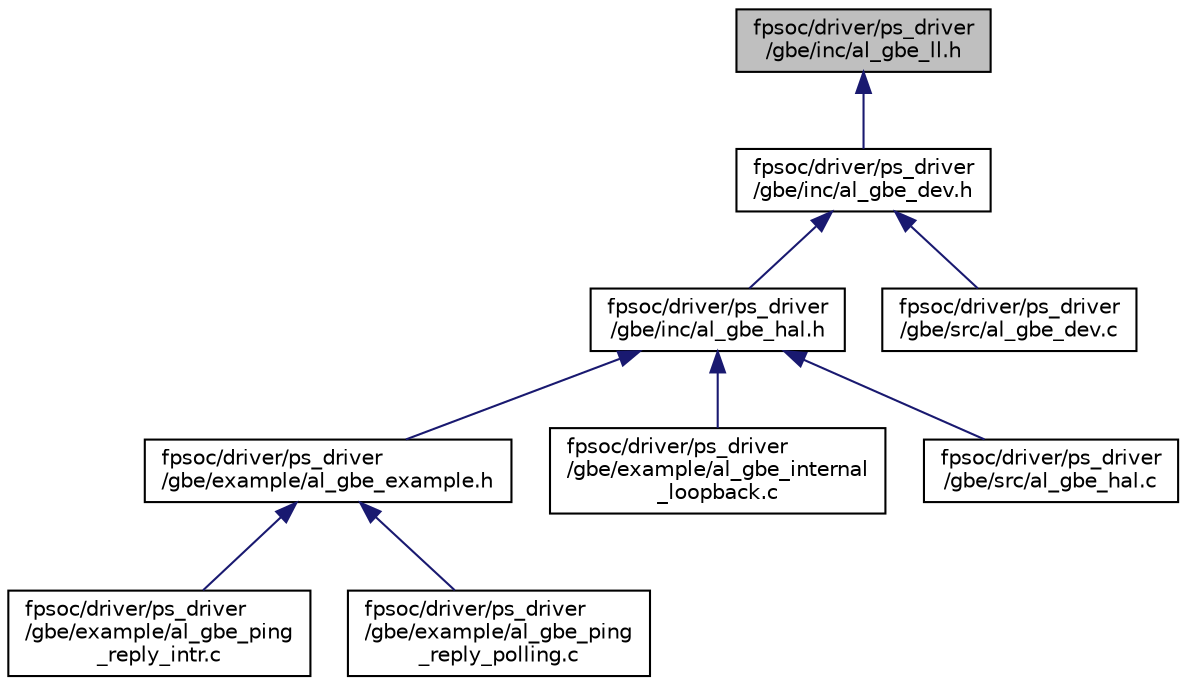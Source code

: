digraph "fpsoc/driver/ps_driver/gbe/inc/al_gbe_ll.h"
{
  edge [fontname="Helvetica",fontsize="10",labelfontname="Helvetica",labelfontsize="10"];
  node [fontname="Helvetica",fontsize="10",shape=record];
  Node4 [label="fpsoc/driver/ps_driver\l/gbe/inc/al_gbe_ll.h",height=0.2,width=0.4,color="black", fillcolor="grey75", style="filled", fontcolor="black"];
  Node4 -> Node5 [dir="back",color="midnightblue",fontsize="10",style="solid",fontname="Helvetica"];
  Node5 [label="fpsoc/driver/ps_driver\l/gbe/inc/al_gbe_dev.h",height=0.2,width=0.4,color="black", fillcolor="white", style="filled",URL="$al__gbe__dev_8h.html"];
  Node5 -> Node6 [dir="back",color="midnightblue",fontsize="10",style="solid",fontname="Helvetica"];
  Node6 [label="fpsoc/driver/ps_driver\l/gbe/inc/al_gbe_hal.h",height=0.2,width=0.4,color="black", fillcolor="white", style="filled",URL="$al__gbe__hal_8h.html"];
  Node6 -> Node7 [dir="back",color="midnightblue",fontsize="10",style="solid",fontname="Helvetica"];
  Node7 [label="fpsoc/driver/ps_driver\l/gbe/example/al_gbe_example.h",height=0.2,width=0.4,color="black", fillcolor="white", style="filled",URL="$al__gbe__example_8h.html"];
  Node7 -> Node8 [dir="back",color="midnightblue",fontsize="10",style="solid",fontname="Helvetica"];
  Node8 [label="fpsoc/driver/ps_driver\l/gbe/example/al_gbe_ping\l_reply_intr.c",height=0.2,width=0.4,color="black", fillcolor="white", style="filled",URL="$al__gbe__ping__reply__intr_8c.html",tooltip="gbe ping reply intr "];
  Node7 -> Node9 [dir="back",color="midnightblue",fontsize="10",style="solid",fontname="Helvetica"];
  Node9 [label="fpsoc/driver/ps_driver\l/gbe/example/al_gbe_ping\l_reply_polling.c",height=0.2,width=0.4,color="black", fillcolor="white", style="filled",URL="$al__gbe__ping__reply__polling_8c.html",tooltip="gbe ping reply polling "];
  Node6 -> Node10 [dir="back",color="midnightblue",fontsize="10",style="solid",fontname="Helvetica"];
  Node10 [label="fpsoc/driver/ps_driver\l/gbe/example/al_gbe_internal\l_loopback.c",height=0.2,width=0.4,color="black", fillcolor="white", style="filled",URL="$al__gbe__internal__loopback_8c.html",tooltip="gbe internal loopback "];
  Node6 -> Node11 [dir="back",color="midnightblue",fontsize="10",style="solid",fontname="Helvetica"];
  Node11 [label="fpsoc/driver/ps_driver\l/gbe/src/al_gbe_hal.c",height=0.2,width=0.4,color="black", fillcolor="white", style="filled",URL="$al__gbe__hal_8c.html"];
  Node5 -> Node12 [dir="back",color="midnightblue",fontsize="10",style="solid",fontname="Helvetica"];
  Node12 [label="fpsoc/driver/ps_driver\l/gbe/src/al_gbe_dev.c",height=0.2,width=0.4,color="black", fillcolor="white", style="filled",URL="$al__gbe__dev_8c.html"];
}
